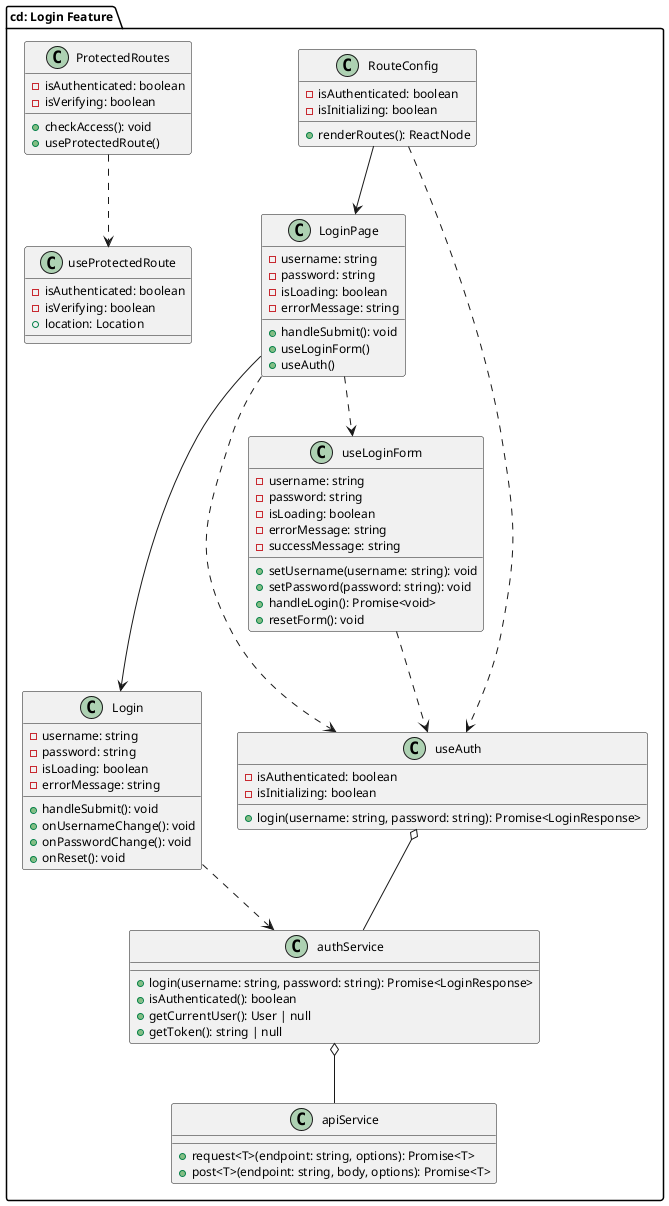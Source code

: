 @startuml Login Component Class Diagram

!define FONT_SIZE 12
!define TITLE_SIZE 20
skinparam defaultFontSize $FONT_SIZE
skinparam titleFontSize $TITLE_SIZE
skinparam classFontSize $FONT_SIZE

package "cd: Login Feature" {

' Define main components for Login only
  class LoginPage {
    - username: string
    - password: string
    - isLoading: boolean
    - errorMessage: string
    + handleSubmit(): void
    + useLoginForm()
    + useAuth()
  }


  class Login {
    - username: string
    - password: string
    - isLoading: boolean
    - errorMessage: string
    + handleSubmit(): void
    + onUsernameChange(): void
    + onPasswordChange(): void
    + onReset(): void
  }
  
  class RouteConfig {
    - isAuthenticated: boolean
    - isInitializing: boolean
    + renderRoutes(): ReactNode
  }
  
  class ProtectedRoutes {
    - isAuthenticated: boolean
    - isVerifying: boolean
    + checkAccess(): void
    + useProtectedRoute()
  }


  class authService {
    + login(username: string, password: string): Promise<LoginResponse>
    + isAuthenticated(): boolean
    + getCurrentUser(): User | null
    + getToken(): string | null
  }
  
  class apiService {
    + request<T>(endpoint: string, options): Promise<T>
    + post<T>(endpoint: string, body, options): Promise<T>
  }


  class useAuth {
    - isAuthenticated: boolean
    - isInitializing: boolean
    + login(username: string, password: string): Promise<LoginResponse>
  }
  
  class useLoginForm {
    - username: string
    - password: string
    - isLoading: boolean
    - errorMessage: string
    - successMessage: string
    + setUsername(username: string): void
    + setPassword(password: string): void
    + handleLogin(): Promise<void>
    + resetForm(): void
  }
  
  class useProtectedRoute {
    - isAuthenticated: boolean
    - isVerifying: boolean
    + location: Location
  }
}

' Define relationships with proper UML notation as per the new image
' Directed association → (solid line with arrow)
' Inheritance ▷ (solid line with empty triangle)
' Implementation → (dashed line with empty triangle)
' Dependency → (dashed line with arrow)
' Aggregation ◇ (solid line with empty diamond)
' Composition ♦ (solid line with filled diamond)

' Page to Component associations (directed association)
LoginPage --> Login

' Page to Hook dependencies (pages bruger hooks midlertidigt)
LoginPage ..> useLoginForm
LoginPage ..> useAuth

' Service dependencies - dependency pilen peger mod den klasse der bliver brugt
Login ..> authService
authService o-- apiService

' Routing associations
RouteConfig --> LoginPage
RouteConfig ..> useAuth
ProtectedRoutes ..> useProtectedRoute

' Hook associations
useLoginForm ..> useAuth
useAuth o-- authService

@enduml 